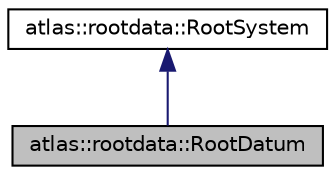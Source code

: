 digraph "atlas::rootdata::RootDatum"
{
  edge [fontname="Helvetica",fontsize="10",labelfontname="Helvetica",labelfontsize="10"];
  node [fontname="Helvetica",fontsize="10",shape=record];
  Node1 [label="atlas::rootdata::RootDatum",height=0.2,width=0.4,color="black", fillcolor="grey75", style="filled", fontcolor="black"];
  Node2 -> Node1 [dir="back",color="midnightblue",fontsize="10",style="solid",fontname="Helvetica"];
  Node2 [label="atlas::rootdata::RootSystem",height=0.2,width=0.4,color="black", fillcolor="white", style="filled",URL="$classatlas_1_1rootdata_1_1RootSystem.html"];
}

